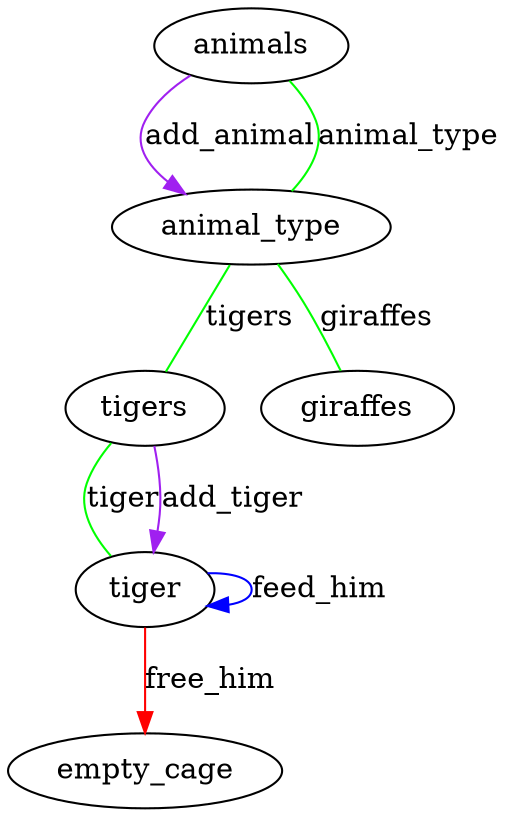 digraph {
	
	  animal_type -> tigers [label="tigers" dir="none" color="green"];
  
	  animal_type -> giraffes [label="giraffes" dir="none" color="green"];
  
	  animals -> animal_type [label="add_animal" dir="" color="purple"];
  
	  animals -> animal_type [label="animal_type" dir="none" color="green"];
  
	  tiger -> empty_cage [label="free_him" dir="" color="red"];
  
	  tiger -> tiger [label="feed_him" dir="" color="blue"];
  
	  tigers -> tiger [label="tiger" dir="none" color="green"];
  
	  tigers -> tiger [label="add_tiger" dir="" color="purple"];
  
}
